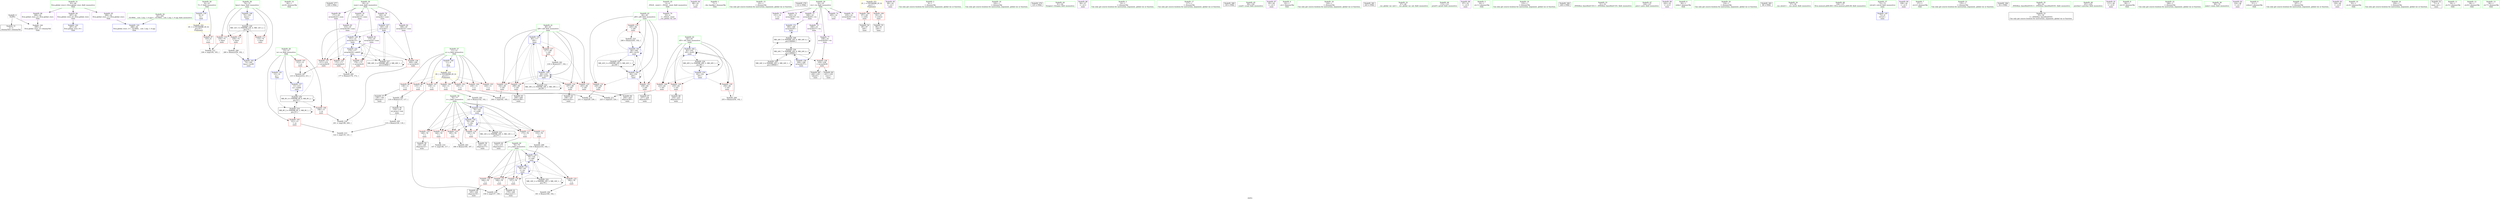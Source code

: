 digraph "SVFG" {
	label="SVFG";

	Node0x55ea3ea250f0 [shape=record,color=grey,label="{NodeID: 0\nNullPtr}"];
	Node0x55ea3ea250f0 -> Node0x55ea3ea44410[style=solid];
	Node0x55ea3ea250f0 -> Node0x55ea3ea4a1a0[style=solid];
	Node0x55ea3ea431f0 [shape=record,color=red,label="{NodeID: 97\n105\<--8\n\<--T\nmain\n}"];
	Node0x55ea3ea431f0 -> Node0x55ea3ea4f020[style=solid];
	Node0x55ea3ea25710 [shape=record,color=green,label="{NodeID: 14\n40\<--1\n.str.8\<--dummyObj\nGlob }"];
	Node0x55ea3ea6d8c0 [shape=record,color=black,label="{NodeID: 277\n109 = PHI()\n}"];
	Node0x55ea3ea43de0 [shape=record,color=red,label="{NodeID: 111\n110\<--74\n\<--kase\nmain\n}"];
	Node0x55ea3ea41e70 [shape=record,color=green,label="{NodeID: 28\n13\<--15\nm\<--m_field_insensitive\nGlob }"];
	Node0x55ea3ea41e70 -> Node0x55ea3ea43900[style=solid];
	Node0x55ea3ea41e70 -> Node0x55ea3ea439d0[style=solid];
	Node0x55ea3ea41e70 -> Node0x55ea3ea43aa0[style=solid];
	Node0x55ea3ea41e70 -> Node0x55ea3ea49ea0[style=solid];
	Node0x55ea3ea41e70 -> Node0x55ea3ea4ac60[style=solid];
	Node0x55ea3ea4ea20 [shape=record,color=grey,label="{NodeID: 208\n255 = Binary(254, 102, )\n}"];
	Node0x55ea3ea4ea20 -> Node0x55ea3ea4b070[style=solid];
	Node0x55ea3ea49170 [shape=record,color=red,label="{NodeID: 125\n203\<--80\n\<--i28\nmain\n}"];
	Node0x55ea3ea49170 -> Node0x55ea3ea44f00[style=solid];
	Node0x55ea3ea42b50 [shape=record,color=green,label="{NodeID: 42\n82\<--83\ni45\<--i45_field_insensitive\nmain\n}"];
	Node0x55ea3ea42b50 -> Node0x55ea3ea493e0[style=solid];
	Node0x55ea3ea42b50 -> Node0x55ea3ea494b0[style=solid];
	Node0x55ea3ea42b50 -> Node0x55ea3ea49580[style=solid];
	Node0x55ea3ea42b50 -> Node0x55ea3ea4ae00[style=solid];
	Node0x55ea3ea42b50 -> Node0x55ea3ea4b070[style=solid];
	Node0x55ea3ea56c20 [shape=record,color=black,label="{NodeID: 222\nMR_16V_2 = PHI(MR_16V_3, MR_16V_1, )\npts\{79 \}\n}"];
	Node0x55ea3ea56c20 -> Node0x55ea3ea4a6b0[style=dashed];
	Node0x55ea3ea56c20 -> Node0x55ea3ea56c20[style=dashed];
	Node0x55ea3ea49cd0 [shape=record,color=blue,label="{NodeID: 139\n8\<--9\nT\<--\nGlob }"];
	Node0x55ea3ea49cd0 -> Node0x55ea3ea60c40[style=dashed];
	Node0x55ea3ea44880 [shape=record,color=black,label="{NodeID: 56\n118\<--116\nsh_prom\<--sub\nmain\n}"];
	Node0x55ea3ea44880 -> Node0x55ea3ea47650[style=solid];
	Node0x55ea3ea4a920 [shape=record,color=blue,label="{NodeID: 153\n78\<--181\nj\<--inc\nmain\n}"];
	Node0x55ea3ea4a920 -> Node0x55ea3ea48c90[style=dashed];
	Node0x55ea3ea4a920 -> Node0x55ea3ea48d60[style=dashed];
	Node0x55ea3ea4a920 -> Node0x55ea3ea48e30[style=dashed];
	Node0x55ea3ea4a920 -> Node0x55ea3ea48f00[style=dashed];
	Node0x55ea3ea4a920 -> Node0x55ea3ea4a6b0[style=dashed];
	Node0x55ea3ea4a920 -> Node0x55ea3ea4a920[style=dashed];
	Node0x55ea3ea4a920 -> Node0x55ea3ea56c20[style=dashed];
	Node0x55ea3ea453e0 [shape=record,color=purple,label="{NodeID: 70\n53\<--4\n\<--_ZStL8__ioinit\n__cxx_global_var_init\n}"];
	Node0x55ea3ea45f40 [shape=record,color=purple,label="{NodeID: 84\n88\<--22\n\<--.str\nmain\n}"];
	Node0x55ea3ea37860 [shape=record,color=green,label="{NodeID: 1\n7\<--1\n__dso_handle\<--dummyObj\nGlob }"];
	Node0x55ea3ea432c0 [shape=record,color=red,label="{NodeID: 98\n115\<--11\n\<--n\nmain\n}"];
	Node0x55ea3ea432c0 -> Node0x55ea3ea46d50[style=solid];
	Node0x55ea3ea25f80 [shape=record,color=green,label="{NodeID: 15\n43\<--1\n\<--dummyObj\nCan only get source location for instruction, argument, global var or function.}"];
	Node0x55ea3ea6cd70 [shape=record,color=black,label="{NodeID: 278\n112 = PHI()\n}"];
	Node0x55ea3ea43eb0 [shape=record,color=red,label="{NodeID: 112\n259\<--74\n\<--kase\nmain\n}"];
	Node0x55ea3ea43eb0 -> Node0x55ea3ea477d0[style=solid];
	Node0x55ea3ea41f40 [shape=record,color=green,label="{NodeID: 29\n16\<--19\nvis\<--vis_field_insensitive\nGlob }"];
	Node0x55ea3ea41f40 -> Node0x55ea3ea454b0[style=solid];
	Node0x55ea3ea41f40 -> Node0x55ea3ea45580[style=solid];
	Node0x55ea3ea41f40 -> Node0x55ea3ea45650[style=solid];
	Node0x55ea3ea41f40 -> Node0x55ea3ea45720[style=solid];
	Node0x55ea3ea41f40 -> Node0x55ea3ea457f0[style=solid];
	Node0x55ea3ea41f40 -> Node0x55ea3ea458c0[style=solid];
	Node0x55ea3ea41f40 -> Node0x55ea3ea45990[style=solid];
	Node0x55ea3ea4eba0 [shape=record,color=grey,label="{NodeID: 209\n154 = Binary(153, 102, )\n}"];
	Node0x55ea3ea4eba0 -> Node0x55ea3ea4a6b0[style=solid];
	Node0x55ea3ea49240 [shape=record,color=red,label="{NodeID: 126\n208\<--80\n\<--i28\nmain\n}"];
	Node0x55ea3ea49240 -> Node0x55ea3ea44fd0[style=solid];
	Node0x55ea3ea42c20 [shape=record,color=green,label="{NodeID: 43\n84\<--85\nj49\<--j49_field_insensitive\nmain\n}"];
	Node0x55ea3ea42c20 -> Node0x55ea3ea49650[style=solid];
	Node0x55ea3ea42c20 -> Node0x55ea3ea49720[style=solid];
	Node0x55ea3ea42c20 -> Node0x55ea3ea497f0[style=solid];
	Node0x55ea3ea42c20 -> Node0x55ea3ea4aed0[style=solid];
	Node0x55ea3ea42c20 -> Node0x55ea3ea4afa0[style=solid];
	Node0x55ea3ea57120 [shape=record,color=black,label="{NodeID: 223\nMR_18V_2 = PHI(MR_18V_3, MR_18V_1, )\npts\{81 \}\n}"];
	Node0x55ea3ea57120 -> Node0x55ea3ea4aac0[style=dashed];
	Node0x55ea3ea57120 -> Node0x55ea3ea57120[style=dashed];
	Node0x55ea3ea49da0 [shape=record,color=blue,label="{NodeID: 140\n11\<--9\nn\<--\nGlob }"];
	Node0x55ea3ea49da0 -> Node0x55ea3ea60d20[style=dashed];
	Node0x55ea3ea44950 [shape=record,color=black,label="{NodeID: 57\n139\<--138\nidxprom\<--\nmain\n}"];
	Node0x55ea3ea4a9f0 [shape=record,color=blue,label="{NodeID: 154\n76\<--186\ni\<--dec\nmain\n}"];
	Node0x55ea3ea4a9f0 -> Node0x55ea3ea43f80[style=dashed];
	Node0x55ea3ea4a9f0 -> Node0x55ea3ea44050[style=dashed];
	Node0x55ea3ea4a9f0 -> Node0x55ea3ea48950[style=dashed];
	Node0x55ea3ea4a9f0 -> Node0x55ea3ea48a20[style=dashed];
	Node0x55ea3ea4a9f0 -> Node0x55ea3ea48af0[style=dashed];
	Node0x55ea3ea4a9f0 -> Node0x55ea3ea48bc0[style=dashed];
	Node0x55ea3ea4a9f0 -> Node0x55ea3ea4a9f0[style=dashed];
	Node0x55ea3ea4a9f0 -> Node0x55ea3ea56720[style=dashed];
	Node0x55ea3ea454b0 [shape=record,color=purple,label="{NodeID: 71\n131\<--16\n\<--vis\nmain\n}"];
	Node0x55ea3ea60120 [shape=record,color=yellow,style=double,label="{NodeID: 251\n2V_1 = ENCHI(MR_2V_0)\npts\{1 \}\nFun[main]}"];
	Node0x55ea3ea60120 -> Node0x55ea3ea43b70[style=dashed];
	Node0x55ea3ea60120 -> Node0x55ea3ea43c40[style=dashed];
	Node0x55ea3ea46010 [shape=record,color=purple,label="{NodeID: 85\n89\<--24\n\<--.str.1\nmain\n}"];
	Node0x55ea3ea25e30 [shape=record,color=green,label="{NodeID: 2\n9\<--1\n\<--dummyObj\nCan only get source location for instruction, argument, global var or function.}"];
	Node0x55ea3ea43390 [shape=record,color=red,label="{NodeID: 99\n138\<--11\n\<--n\nmain\n}"];
	Node0x55ea3ea43390 -> Node0x55ea3ea44950[style=solid];
	Node0x55ea3ea26050 [shape=record,color=green,label="{NodeID: 16\n102\<--1\n\<--dummyObj\nCan only get source location for instruction, argument, global var or function.}"];
	Node0x55ea3ea6ce70 [shape=record,color=black,label="{NodeID: 279\n125 = PHI()\n}"];
	Node0x55ea3ea43f80 [shape=record,color=red,label="{NodeID: 113\n146\<--76\n\<--i\nmain\n}"];
	Node0x55ea3ea43f80 -> Node0x55ea3ea4f320[style=solid];
	Node0x55ea3ea42040 [shape=record,color=green,label="{NodeID: 30\n20\<--21\nnum\<--num_field_insensitive\nGlob }"];
	Node0x55ea3ea42040 -> Node0x55ea3ea45a60[style=solid];
	Node0x55ea3ea42040 -> Node0x55ea3ea45b30[style=solid];
	Node0x55ea3ea42040 -> Node0x55ea3ea45c00[style=solid];
	Node0x55ea3ea42040 -> Node0x55ea3ea45cd0[style=solid];
	Node0x55ea3ea42040 -> Node0x55ea3ea45da0[style=solid];
	Node0x55ea3ea42040 -> Node0x55ea3ea45e70[style=solid];
	Node0x55ea3ea4ed20 [shape=record,color=grey,label="{NodeID: 210\n246 = Binary(245, 102, )\n}"];
	Node0x55ea3ea4ed20 -> Node0x55ea3ea4afa0[style=solid];
	Node0x55ea3ea49310 [shape=record,color=red,label="{NodeID: 127\n217\<--80\n\<--i28\nmain\n}"];
	Node0x55ea3ea49310 -> Node0x55ea3ea47050[style=solid];
	Node0x55ea3ea42cf0 [shape=record,color=green,label="{NodeID: 44\n91\<--92\nfreopen\<--freopen_field_insensitive\n}"];
	Node0x55ea3ea57620 [shape=record,color=black,label="{NodeID: 224\nMR_20V_2 = PHI(MR_20V_3, MR_20V_1, )\npts\{83 \}\n}"];
	Node0x55ea3ea57620 -> Node0x55ea3ea4ae00[style=dashed];
	Node0x55ea3ea57620 -> Node0x55ea3ea57620[style=dashed];
	Node0x55ea3ea49ea0 [shape=record,color=blue,label="{NodeID: 141\n13\<--14\nm\<--\nGlob }"];
	Node0x55ea3ea49ea0 -> Node0x55ea3ea55d20[style=dashed];
	Node0x55ea3ea44a20 [shape=record,color=black,label="{NodeID: 58\n150\<--149\nidxprom12\<--\nmain\n}"];
	Node0x55ea3ea4aac0 [shape=record,color=blue,label="{NodeID: 155\n80\<--117\ni28\<--\nmain\n}"];
	Node0x55ea3ea4aac0 -> Node0x55ea3ea48fd0[style=dashed];
	Node0x55ea3ea4aac0 -> Node0x55ea3ea490a0[style=dashed];
	Node0x55ea3ea4aac0 -> Node0x55ea3ea49170[style=dashed];
	Node0x55ea3ea4aac0 -> Node0x55ea3ea49240[style=dashed];
	Node0x55ea3ea4aac0 -> Node0x55ea3ea49310[style=dashed];
	Node0x55ea3ea4aac0 -> Node0x55ea3ea4ad30[style=dashed];
	Node0x55ea3ea4aac0 -> Node0x55ea3ea57120[style=dashed];
	Node0x55ea3ea45580 [shape=record,color=purple,label="{NodeID: 72\n163\<--16\narrayidx18\<--vis\nmain\n}"];
	Node0x55ea3ea60c40 [shape=record,color=yellow,style=double,label="{NodeID: 252\n4V_1 = ENCHI(MR_4V_0)\npts\{10 \}\nFun[main]}"];
	Node0x55ea3ea60c40 -> Node0x55ea3ea431f0[style=dashed];
	Node0x55ea3ea460e0 [shape=record,color=purple,label="{NodeID: 86\n94\<--27\n\<--.str.2\nmain\n}"];
	Node0x55ea3ea24200 [shape=record,color=green,label="{NodeID: 3\n14\<--1\n\<--dummyObj\nCan only get source location for instruction, argument, global var or function.}"];
	Node0x55ea3ea43460 [shape=record,color=red,label="{NodeID: 100\n142\<--11\n\<--n\nmain\n}"];
	Node0x55ea3ea43460 -> Node0x55ea3ea471d0[style=solid];
	Node0x55ea3ea26120 [shape=record,color=green,label="{NodeID: 17\n117\<--1\n\<--dummyObj\nCan only get source location for instruction, argument, global var or function.}"];
	Node0x55ea3ea6cf70 [shape=record,color=black,label="{NodeID: 280\n130 = PHI()\n}"];
	Node0x55ea3ea44050 [shape=record,color=red,label="{NodeID: 114\n149\<--76\n\<--i\nmain\n}"];
	Node0x55ea3ea44050 -> Node0x55ea3ea44a20[style=solid];
	Node0x55ea3ea42140 [shape=record,color=green,label="{NodeID: 31\n42\<--46\nllvm.global_ctors\<--llvm.global_ctors_field_insensitive\nGlob }"];
	Node0x55ea3ea42140 -> Node0x55ea3ea46760[style=solid];
	Node0x55ea3ea42140 -> Node0x55ea3ea46860[style=solid];
	Node0x55ea3ea42140 -> Node0x55ea3ea430f0[style=solid];
	Node0x55ea3ea4eea0 [shape=record,color=grey,label="{NodeID: 211\n225 = cmp(223, 224, )\n}"];
	Node0x55ea3ea493e0 [shape=record,color=red,label="{NodeID: 128\n223\<--82\n\<--i45\nmain\n}"];
	Node0x55ea3ea493e0 -> Node0x55ea3ea4eea0[style=solid];
	Node0x55ea3ea42df0 [shape=record,color=green,label="{NodeID: 45\n99\<--100\nscanf\<--scanf_field_insensitive\n}"];
	Node0x55ea3ea57b20 [shape=record,color=black,label="{NodeID: 225\nMR_22V_2 = PHI(MR_22V_3, MR_22V_1, )\npts\{85 \}\n}"];
	Node0x55ea3ea57b20 -> Node0x55ea3ea4aed0[style=dashed];
	Node0x55ea3ea57b20 -> Node0x55ea3ea57b20[style=dashed];
	Node0x55ea3ea49fa0 [shape=record,color=blue,label="{NodeID: 142\n287\<--43\nllvm.global_ctors_0\<--\nGlob }"];
	Node0x55ea3ea44af0 [shape=record,color=black,label="{NodeID: 59\n162\<--161\nidxprom17\<--\nmain\n}"];
	Node0x55ea3ea4ab90 [shape=record,color=blue,label="{NodeID: 156\n206\<--168\narrayidx37\<--\nmain\n}"];
	Node0x55ea3ea4ab90 -> Node0x55ea3ea59420[style=dashed];
	Node0x55ea3ea45650 [shape=record,color=purple,label="{NodeID: 73\n166\<--16\narrayidx20\<--vis\nmain\n}"];
	Node0x55ea3ea45650 -> Node0x55ea3ea4a780[style=solid];
	Node0x55ea3ea60d20 [shape=record,color=yellow,style=double,label="{NodeID: 253\n6V_1 = ENCHI(MR_6V_0)\npts\{12 \}\nFun[main]}"];
	Node0x55ea3ea60d20 -> Node0x55ea3ea432c0[style=dashed];
	Node0x55ea3ea60d20 -> Node0x55ea3ea43390[style=dashed];
	Node0x55ea3ea60d20 -> Node0x55ea3ea43460[style=dashed];
	Node0x55ea3ea60d20 -> Node0x55ea3ea43530[style=dashed];
	Node0x55ea3ea60d20 -> Node0x55ea3ea43600[style=dashed];
	Node0x55ea3ea60d20 -> Node0x55ea3ea436d0[style=dashed];
	Node0x55ea3ea60d20 -> Node0x55ea3ea437a0[style=dashed];
	Node0x55ea3ea461b0 [shape=record,color=purple,label="{NodeID: 87\n95\<--29\n\<--.str.3\nmain\n}"];
	Node0x55ea3ea25870 [shape=record,color=green,label="{NodeID: 4\n22\<--1\n.str\<--dummyObj\nGlob }"];
	Node0x55ea3ea43530 [shape=record,color=red,label="{NodeID: 101\n158\<--11\n\<--n\nmain\n}"];
	Node0x55ea3ea43530 -> Node0x55ea3ea4f920[style=solid];
	Node0x55ea3ea261f0 [shape=record,color=green,label="{NodeID: 18\n120\<--1\n\<--dummyObj\nCan only get source location for instruction, argument, global var or function.}"];
	Node0x55ea3ea6d070 [shape=record,color=black,label="{NodeID: 281\n243 = PHI()\n}"];
	Node0x55ea3ea48950 [shape=record,color=red,label="{NodeID: 115\n153\<--76\n\<--i\nmain\n}"];
	Node0x55ea3ea48950 -> Node0x55ea3ea4eba0[style=solid];
	Node0x55ea3ea42240 [shape=record,color=green,label="{NodeID: 32\n47\<--48\n__cxx_global_var_init\<--__cxx_global_var_init_field_insensitive\n}"];
	Node0x55ea3ea4f020 [shape=record,color=grey,label="{NodeID: 212\n106 = cmp(104, 105, )\n}"];
	Node0x55ea3ea494b0 [shape=record,color=red,label="{NodeID: 129\n233\<--82\n\<--i45\nmain\n}"];
	Node0x55ea3ea494b0 -> Node0x55ea3ea450a0[style=solid];
	Node0x55ea3ea42ef0 [shape=record,color=green,label="{NodeID: 46\n113\<--114\nprintf\<--printf_field_insensitive\n}"];
	Node0x55ea3ea58020 [shape=record,color=black,label="{NodeID: 226\nMR_24V_2 = PHI(MR_24V_3, MR_24V_1, )\npts\{190000 \}\n}"];
	Node0x55ea3ea58020 -> Node0x55ea3ea58020[style=dashed];
	Node0x55ea3ea58020 -> Node0x55ea3ea59420[style=dashed];
	Node0x55ea3ea58020 -> Node0x55ea3ea5f630[style=dashed];
	Node0x55ea3ea4a0a0 [shape=record,color=blue,label="{NodeID: 143\n288\<--44\nllvm.global_ctors_1\<--_GLOBAL__sub_I_axp_1_0.cpp\nGlob }"];
	Node0x55ea3ea44bc0 [shape=record,color=black,label="{NodeID: 60\n165\<--164\nidxprom19\<--\nmain\n}"];
	Node0x55ea3ea4ac60 [shape=record,color=blue,label="{NodeID: 157\n13\<--213\nm\<--sub40\nmain\n}"];
	Node0x55ea3ea4ac60 -> Node0x55ea3ea58a20[style=dashed];
	Node0x55ea3ea45720 [shape=record,color=purple,label="{NodeID: 74\n205\<--16\n\<--vis\nmain\n}"];
	Node0x55ea3ea46280 [shape=record,color=purple,label="{NodeID: 88\n97\<--32\n\<--.str.4\nmain\n}"];
	Node0x55ea3ea26c10 [shape=record,color=green,label="{NodeID: 5\n24\<--1\n.str.1\<--dummyObj\nGlob }"];
	Node0x55ea3ea43600 [shape=record,color=red,label="{NodeID: 102\n193\<--11\n\<--n\nmain\n}"];
	Node0x55ea3ea43600 -> Node0x55ea3ea4f7a0[style=solid];
	Node0x55ea3ea262c0 [shape=record,color=green,label="{NodeID: 19\n133\<--1\n\<--dummyObj\nCan only get source location for instruction, argument, global var or function.}"];
	Node0x55ea3ea6d170 [shape=record,color=black,label="{NodeID: 282\n249 = PHI()\n}"];
	Node0x55ea3ea46d50 [shape=record,color=grey,label="{NodeID: 199\n116 = Binary(115, 117, )\n}"];
	Node0x55ea3ea46d50 -> Node0x55ea3ea44880[style=solid];
	Node0x55ea3ea48a20 [shape=record,color=red,label="{NodeID: 116\n161\<--76\n\<--i\nmain\n}"];
	Node0x55ea3ea48a20 -> Node0x55ea3ea44af0[style=solid];
	Node0x55ea3ea42340 [shape=record,color=green,label="{NodeID: 33\n51\<--52\n_ZNSt8ios_base4InitC1Ev\<--_ZNSt8ios_base4InitC1Ev_field_insensitive\n}"];
	Node0x55ea3ea4f1a0 [shape=record,color=grey,label="{NodeID: 213\n122 = cmp(119, 121, )\n}"];
	Node0x55ea3ea49580 [shape=record,color=red,label="{NodeID: 130\n254\<--82\n\<--i45\nmain\n}"];
	Node0x55ea3ea49580 -> Node0x55ea3ea4ea20[style=solid];
	Node0x55ea3ea42ff0 [shape=record,color=green,label="{NodeID: 47\n126\<--127\nputs\<--puts_field_insensitive\n}"];
	Node0x55ea3ea58520 [shape=record,color=black,label="{NodeID: 227\nMR_26V_2 = PHI(MR_26V_3, MR_26V_1, )\npts\{210000 \}\n}"];
	Node0x55ea3ea58520 -> Node0x55ea3ea4a440[style=dashed];
	Node0x55ea3ea58520 -> Node0x55ea3ea58520[style=dashed];
	Node0x55ea3ea4a1a0 [shape=record,color=blue, style = dotted,label="{NodeID: 144\n289\<--3\nllvm.global_ctors_2\<--dummyVal\nGlob }"];
	Node0x55ea3ea44c90 [shape=record,color=black,label="{NodeID: 61\n170\<--169\nidxprom21\<--\nmain\n}"];
	Node0x55ea3ea4ad30 [shape=record,color=blue,label="{NodeID: 158\n80\<--218\ni28\<--inc43\nmain\n}"];
	Node0x55ea3ea4ad30 -> Node0x55ea3ea48fd0[style=dashed];
	Node0x55ea3ea4ad30 -> Node0x55ea3ea490a0[style=dashed];
	Node0x55ea3ea4ad30 -> Node0x55ea3ea49170[style=dashed];
	Node0x55ea3ea4ad30 -> Node0x55ea3ea49240[style=dashed];
	Node0x55ea3ea4ad30 -> Node0x55ea3ea49310[style=dashed];
	Node0x55ea3ea4ad30 -> Node0x55ea3ea4ad30[style=dashed];
	Node0x55ea3ea4ad30 -> Node0x55ea3ea57120[style=dashed];
	Node0x55ea3ea457f0 [shape=record,color=purple,label="{NodeID: 75\n206\<--16\narrayidx37\<--vis\nmain\n}"];
	Node0x55ea3ea457f0 -> Node0x55ea3ea4ab90[style=solid];
	Node0x55ea3ea46350 [shape=record,color=purple,label="{NodeID: 89\n242\<--32\n\<--.str.4\nmain\n}"];
	Node0x55ea3ea26ef0 [shape=record,color=green,label="{NodeID: 6\n26\<--1\nstdin\<--dummyObj\nGlob }"];
	Node0x55ea3ea436d0 [shape=record,color=red,label="{NodeID: 103\n224\<--11\n\<--n\nmain\n}"];
	Node0x55ea3ea436d0 -> Node0x55ea3ea4eea0[style=solid];
	Node0x55ea3ea26390 [shape=record,color=green,label="{NodeID: 20\n134\<--1\n\<--dummyObj\nCan only get source location for instruction, argument, global var or function.}"];
	Node0x55ea3ea6df00 [shape=record,color=black,label="{NodeID: 283\n98 = PHI()\n}"];
	Node0x55ea3ea46ed0 [shape=record,color=grey,label="{NodeID: 200\n177 = Binary(176, 172, )\n}"];
	Node0x55ea3ea46ed0 -> Node0x55ea3ea4a850[style=solid];
	Node0x55ea3ea48af0 [shape=record,color=red,label="{NodeID: 117\n173\<--76\n\<--i\nmain\n}"];
	Node0x55ea3ea48af0 -> Node0x55ea3ea44d60[style=solid];
	Node0x55ea3ea42440 [shape=record,color=green,label="{NodeID: 34\n57\<--58\n__cxa_atexit\<--__cxa_atexit_field_insensitive\n}"];
	Node0x55ea3ea4f320 [shape=record,color=grey,label="{NodeID: 214\n147 = cmp(146, 117, )\n}"];
	Node0x55ea3ea49650 [shape=record,color=red,label="{NodeID: 131\n229\<--84\n\<--j49\nmain\n}"];
	Node0x55ea3ea49650 -> Node0x55ea3ea4f4a0[style=solid];
	Node0x55ea3ea44110 [shape=record,color=green,label="{NodeID: 48\n136\<--137\nllvm.memset.p0i8.i64\<--llvm.memset.p0i8.i64_field_insensitive\n}"];
	Node0x55ea3ea58a20 [shape=record,color=black,label="{NodeID: 228\nMR_8V_4 = PHI(MR_8V_6, MR_8V_2, )\npts\{15 \}\n}"];
	Node0x55ea3ea58a20 -> Node0x55ea3ea439d0[style=dashed];
	Node0x55ea3ea58a20 -> Node0x55ea3ea43aa0[style=dashed];
	Node0x55ea3ea58a20 -> Node0x55ea3ea4ac60[style=dashed];
	Node0x55ea3ea58a20 -> Node0x55ea3ea55d20[style=dashed];
	Node0x55ea3ea58a20 -> Node0x55ea3ea58a20[style=dashed];
	Node0x55ea3ea4a2a0 [shape=record,color=blue,label="{NodeID: 145\n72\<--9\nretval\<--\nmain\n}"];
	Node0x55ea3ea44d60 [shape=record,color=black,label="{NodeID: 62\n174\<--173\nidxprom23\<--\nmain\n}"];
	Node0x55ea3ea4ae00 [shape=record,color=blue,label="{NodeID: 159\n82\<--102\ni45\<--\nmain\n}"];
	Node0x55ea3ea4ae00 -> Node0x55ea3ea493e0[style=dashed];
	Node0x55ea3ea4ae00 -> Node0x55ea3ea494b0[style=dashed];
	Node0x55ea3ea4ae00 -> Node0x55ea3ea49580[style=dashed];
	Node0x55ea3ea4ae00 -> Node0x55ea3ea4b070[style=dashed];
	Node0x55ea3ea4ae00 -> Node0x55ea3ea57620[style=dashed];
	Node0x55ea3ea458c0 [shape=record,color=purple,label="{NodeID: 76\n235\<--16\narrayidx54\<--vis\nmain\n}"];
	Node0x55ea3ea46420 [shape=record,color=purple,label="{NodeID: 90\n108\<--34\n\<--.str.5\nmain\n}"];
	Node0x55ea3ea26f80 [shape=record,color=green,label="{NodeID: 7\n27\<--1\n.str.2\<--dummyObj\nGlob }"];
	Node0x55ea3ea437a0 [shape=record,color=red,label="{NodeID: 104\n230\<--11\n\<--n\nmain\n}"];
	Node0x55ea3ea437a0 -> Node0x55ea3ea4f4a0[style=solid];
	Node0x55ea3ea26460 [shape=record,color=green,label="{NodeID: 21\n135\<--1\n\<--dummyObj\nCan only get source location for instruction, argument, global var or function.}"];
	Node0x55ea3ea6e000 [shape=record,color=black,label="{NodeID: 284\n54 = PHI()\n}"];
	Node0x55ea3ea47050 [shape=record,color=grey,label="{NodeID: 201\n218 = Binary(217, 102, )\n}"];
	Node0x55ea3ea47050 -> Node0x55ea3ea4ad30[style=solid];
	Node0x55ea3ea48bc0 [shape=record,color=red,label="{NodeID: 118\n185\<--76\n\<--i\nmain\n}"];
	Node0x55ea3ea48bc0 -> Node0x55ea3ea47350[style=solid];
	Node0x55ea3ea42540 [shape=record,color=green,label="{NodeID: 35\n56\<--62\n_ZNSt8ios_base4InitD1Ev\<--_ZNSt8ios_base4InitD1Ev_field_insensitive\n}"];
	Node0x55ea3ea42540 -> Node0x55ea3ea445e0[style=solid];
	Node0x55ea3ea4f4a0 [shape=record,color=grey,label="{NodeID: 215\n231 = cmp(229, 230, )\n}"];
	Node0x55ea3ea49720 [shape=record,color=red,label="{NodeID: 132\n236\<--84\n\<--j49\nmain\n}"];
	Node0x55ea3ea49720 -> Node0x55ea3ea45170[style=solid];
	Node0x55ea3ea44210 [shape=record,color=green,label="{NodeID: 49\n251\<--252\nputchar\<--putchar_field_insensitive\n}"];
	Node0x55ea3ea4a370 [shape=record,color=blue,label="{NodeID: 146\n74\<--102\nkase\<--\nmain\n}"];
	Node0x55ea3ea4a370 -> Node0x55ea3ea56220[style=dashed];
	Node0x55ea3ea44e30 [shape=record,color=black,label="{NodeID: 63\n198\<--197\nidxprom32\<--\nmain\n}"];
	Node0x55ea3ea4aed0 [shape=record,color=blue,label="{NodeID: 160\n84\<--102\nj49\<--\nmain\n}"];
	Node0x55ea3ea4aed0 -> Node0x55ea3ea49650[style=dashed];
	Node0x55ea3ea4aed0 -> Node0x55ea3ea49720[style=dashed];
	Node0x55ea3ea4aed0 -> Node0x55ea3ea497f0[style=dashed];
	Node0x55ea3ea4aed0 -> Node0x55ea3ea4aed0[style=dashed];
	Node0x55ea3ea4aed0 -> Node0x55ea3ea4afa0[style=dashed];
	Node0x55ea3ea4aed0 -> Node0x55ea3ea57b20[style=dashed];
	Node0x55ea3ea45990 [shape=record,color=purple,label="{NodeID: 77\n238\<--16\narrayidx56\<--vis\nmain\n}"];
	Node0x55ea3ea45990 -> Node0x55ea3ea49c00[style=solid];
	Node0x55ea3ea464f0 [shape=record,color=purple,label="{NodeID: 91\n111\<--36\n\<--.str.6\nmain\n}"];
	Node0x55ea3ea26d50 [shape=record,color=green,label="{NodeID: 8\n29\<--1\n.str.3\<--dummyObj\nGlob }"];
	Node0x55ea3ea43900 [shape=record,color=red,label="{NodeID: 105\n121\<--13\n\<--m\nmain\n}"];
	Node0x55ea3ea43900 -> Node0x55ea3ea4f1a0[style=solid];
	Node0x55ea3ea26530 [shape=record,color=green,label="{NodeID: 22\n168\<--1\n\<--dummyObj\nCan only get source location for instruction, argument, global var or function.}"];
	Node0x55ea3ea471d0 [shape=record,color=grey,label="{NodeID: 202\n143 = Binary(142, 102, )\n}"];
	Node0x55ea3ea471d0 -> Node0x55ea3ea4a510[style=solid];
	Node0x55ea3ea48c90 [shape=record,color=red,label="{NodeID: 119\n157\<--78\n\<--j\nmain\n}"];
	Node0x55ea3ea48c90 -> Node0x55ea3ea4f920[style=solid];
	Node0x55ea3ea42640 [shape=record,color=green,label="{NodeID: 36\n69\<--70\nmain\<--main_field_insensitive\n}"];
	Node0x55ea3ea4f620 [shape=record,color=grey,label="{NodeID: 216\n201 = cmp(196, 200, )\n}"];
	Node0x55ea3ea497f0 [shape=record,color=red,label="{NodeID: 133\n245\<--84\n\<--j49\nmain\n}"];
	Node0x55ea3ea497f0 -> Node0x55ea3ea4ed20[style=solid];
	Node0x55ea3ea44310 [shape=record,color=green,label="{NodeID: 50\n44\<--283\n_GLOBAL__sub_I_axp_1_0.cpp\<--_GLOBAL__sub_I_axp_1_0.cpp_field_insensitive\n}"];
	Node0x55ea3ea44310 -> Node0x55ea3ea4a0a0[style=solid];
	Node0x55ea3ea59420 [shape=record,color=black,label="{NodeID: 230\nMR_24V_7 = PHI(MR_24V_9, MR_24V_4, )\npts\{190000 \}\n}"];
	Node0x55ea3ea59420 -> Node0x55ea3ea49c00[style=dashed];
	Node0x55ea3ea59420 -> Node0x55ea3ea4ab90[style=dashed];
	Node0x55ea3ea59420 -> Node0x55ea3ea58020[style=dashed];
	Node0x55ea3ea59420 -> Node0x55ea3ea59420[style=dashed];
	Node0x55ea3ea4a440 [shape=record,color=blue,label="{NodeID: 147\n140\<--120\narrayidx\<--\nmain\n}"];
	Node0x55ea3ea4a440 -> Node0x55ea3ea49a60[style=dashed];
	Node0x55ea3ea4a440 -> Node0x55ea3ea49b30[style=dashed];
	Node0x55ea3ea4a440 -> Node0x55ea3ea4a5e0[style=dashed];
	Node0x55ea3ea4a440 -> Node0x55ea3ea58520[style=dashed];
	Node0x55ea3ea44f00 [shape=record,color=black,label="{NodeID: 64\n204\<--203\nidxprom36\<--\nmain\n}"];
	Node0x55ea3ea4afa0 [shape=record,color=blue,label="{NodeID: 161\n84\<--246\nj49\<--inc59\nmain\n}"];
	Node0x55ea3ea4afa0 -> Node0x55ea3ea49650[style=dashed];
	Node0x55ea3ea4afa0 -> Node0x55ea3ea49720[style=dashed];
	Node0x55ea3ea4afa0 -> Node0x55ea3ea497f0[style=dashed];
	Node0x55ea3ea4afa0 -> Node0x55ea3ea4aed0[style=dashed];
	Node0x55ea3ea4afa0 -> Node0x55ea3ea4afa0[style=dashed];
	Node0x55ea3ea4afa0 -> Node0x55ea3ea57b20[style=dashed];
	Node0x55ea3ea45a60 [shape=record,color=purple,label="{NodeID: 78\n140\<--20\narrayidx\<--num\nmain\n}"];
	Node0x55ea3ea45a60 -> Node0x55ea3ea4a440[style=solid];
	Node0x55ea3ea465c0 [shape=record,color=purple,label="{NodeID: 92\n124\<--38\n\<--.str.7\nmain\n}"];
	Node0x55ea3ea252d0 [shape=record,color=green,label="{NodeID: 9\n31\<--1\nstdout\<--dummyObj\nGlob }"];
	Node0x55ea3ea439d0 [shape=record,color=red,label="{NodeID: 106\n196\<--13\n\<--m\nmain\n}"];
	Node0x55ea3ea439d0 -> Node0x55ea3ea4f620[style=solid];
	Node0x55ea3ea26600 [shape=record,color=green,label="{NodeID: 23\n187\<--1\n\<--dummyObj\nCan only get source location for instruction, argument, global var or function.}"];
	Node0x55ea3ea47350 [shape=record,color=grey,label="{NodeID: 203\n186 = Binary(185, 187, )\n}"];
	Node0x55ea3ea47350 -> Node0x55ea3ea4a9f0[style=solid];
	Node0x55ea3ea48d60 [shape=record,color=red,label="{NodeID: 120\n164\<--78\n\<--j\nmain\n}"];
	Node0x55ea3ea48d60 -> Node0x55ea3ea44bc0[style=solid];
	Node0x55ea3ea42740 [shape=record,color=green,label="{NodeID: 37\n72\<--73\nretval\<--retval_field_insensitive\nmain\n}"];
	Node0x55ea3ea42740 -> Node0x55ea3ea4a2a0[style=solid];
	Node0x55ea3ea4f7a0 [shape=record,color=grey,label="{NodeID: 217\n194 = cmp(192, 193, )\n}"];
	Node0x55ea3ea498c0 [shape=record,color=red,label="{NodeID: 134\n172\<--171\n\<--arrayidx22\nmain\n}"];
	Node0x55ea3ea498c0 -> Node0x55ea3ea46ed0[style=solid];
	Node0x55ea3ea44410 [shape=record,color=black,label="{NodeID: 51\n2\<--3\ndummyVal\<--dummyVal\n}"];
	Node0x55ea3ea4a510 [shape=record,color=blue,label="{NodeID: 148\n76\<--143\ni\<--sub8\nmain\n}"];
	Node0x55ea3ea4a510 -> Node0x55ea3ea43f80[style=dashed];
	Node0x55ea3ea4a510 -> Node0x55ea3ea44050[style=dashed];
	Node0x55ea3ea4a510 -> Node0x55ea3ea48950[style=dashed];
	Node0x55ea3ea4a510 -> Node0x55ea3ea48a20[style=dashed];
	Node0x55ea3ea4a510 -> Node0x55ea3ea48af0[style=dashed];
	Node0x55ea3ea4a510 -> Node0x55ea3ea48bc0[style=dashed];
	Node0x55ea3ea4a510 -> Node0x55ea3ea4a9f0[style=dashed];
	Node0x55ea3ea4a510 -> Node0x55ea3ea56720[style=dashed];
	Node0x55ea3ea44fd0 [shape=record,color=black,label="{NodeID: 65\n209\<--208\nidxprom38\<--\nmain\n}"];
	Node0x55ea3ea4b070 [shape=record,color=blue,label="{NodeID: 162\n82\<--255\ni45\<--inc63\nmain\n}"];
	Node0x55ea3ea4b070 -> Node0x55ea3ea493e0[style=dashed];
	Node0x55ea3ea4b070 -> Node0x55ea3ea494b0[style=dashed];
	Node0x55ea3ea4b070 -> Node0x55ea3ea49580[style=dashed];
	Node0x55ea3ea4b070 -> Node0x55ea3ea4b070[style=dashed];
	Node0x55ea3ea4b070 -> Node0x55ea3ea57620[style=dashed];
	Node0x55ea3ea45b30 [shape=record,color=purple,label="{NodeID: 79\n151\<--20\narrayidx13\<--num\nmain\n}"];
	Node0x55ea3ea45b30 -> Node0x55ea3ea4a5e0[style=solid];
	Node0x55ea3ea46690 [shape=record,color=purple,label="{NodeID: 93\n129\<--40\n\<--.str.8\nmain\n}"];
	Node0x55ea3ea253a0 [shape=record,color=green,label="{NodeID: 10\n32\<--1\n.str.4\<--dummyObj\nGlob }"];
	Node0x55ea3ea43aa0 [shape=record,color=red,label="{NodeID: 107\n212\<--13\n\<--m\nmain\n}"];
	Node0x55ea3ea43aa0 -> Node0x55ea3ea4e8a0[style=solid];
	Node0x55ea3ea41b70 [shape=record,color=green,label="{NodeID: 24\n250\<--1\n\<--dummyObj\nCan only get source location for instruction, argument, global var or function.}"];
	Node0x55ea3ea474d0 [shape=record,color=grey,label="{NodeID: 204\n181 = Binary(180, 102, )\n}"];
	Node0x55ea3ea474d0 -> Node0x55ea3ea4a920[style=solid];
	Node0x55ea3ea48e30 [shape=record,color=red,label="{NodeID: 121\n169\<--78\n\<--j\nmain\n}"];
	Node0x55ea3ea48e30 -> Node0x55ea3ea44c90[style=solid];
	Node0x55ea3ea42810 [shape=record,color=green,label="{NodeID: 38\n74\<--75\nkase\<--kase_field_insensitive\nmain\n}"];
	Node0x55ea3ea42810 -> Node0x55ea3ea43d10[style=solid];
	Node0x55ea3ea42810 -> Node0x55ea3ea43de0[style=solid];
	Node0x55ea3ea42810 -> Node0x55ea3ea43eb0[style=solid];
	Node0x55ea3ea42810 -> Node0x55ea3ea4a370[style=solid];
	Node0x55ea3ea42810 -> Node0x55ea3ea4b140[style=solid];
	Node0x55ea3ea4f920 [shape=record,color=grey,label="{NodeID: 218\n159 = cmp(157, 158, )\n}"];
	Node0x55ea3ea49990 [shape=record,color=red,label="{NodeID: 135\n176\<--175\n\<--arrayidx24\nmain\n}"];
	Node0x55ea3ea49990 -> Node0x55ea3ea46ed0[style=solid];
	Node0x55ea3ea44510 [shape=record,color=black,label="{NodeID: 52\n71\<--9\nmain_ret\<--\nmain\n}"];
	Node0x55ea3ea4a5e0 [shape=record,color=blue,label="{NodeID: 149\n151\<--14\narrayidx13\<--\nmain\n}"];
	Node0x55ea3ea4a5e0 -> Node0x55ea3ea498c0[style=dashed];
	Node0x55ea3ea4a5e0 -> Node0x55ea3ea49990[style=dashed];
	Node0x55ea3ea4a5e0 -> Node0x55ea3ea49a60[style=dashed];
	Node0x55ea3ea4a5e0 -> Node0x55ea3ea49b30[style=dashed];
	Node0x55ea3ea4a5e0 -> Node0x55ea3ea4a5e0[style=dashed];
	Node0x55ea3ea4a5e0 -> Node0x55ea3ea4a850[style=dashed];
	Node0x55ea3ea4a5e0 -> Node0x55ea3ea58520[style=dashed];
	Node0x55ea3ea450a0 [shape=record,color=black,label="{NodeID: 66\n234\<--233\nidxprom53\<--\nmain\n}"];
	Node0x55ea3ea4b140 [shape=record,color=blue,label="{NodeID: 163\n74\<--260\nkase\<--inc66\nmain\n}"];
	Node0x55ea3ea4b140 -> Node0x55ea3ea56220[style=dashed];
	Node0x55ea3ea45c00 [shape=record,color=purple,label="{NodeID: 80\n171\<--20\narrayidx22\<--num\nmain\n}"];
	Node0x55ea3ea45c00 -> Node0x55ea3ea498c0[style=solid];
	Node0x55ea3ea46760 [shape=record,color=purple,label="{NodeID: 94\n287\<--42\nllvm.global_ctors_0\<--llvm.global_ctors\nGlob }"];
	Node0x55ea3ea46760 -> Node0x55ea3ea49fa0[style=solid];
	Node0x55ea3ea25470 [shape=record,color=green,label="{NodeID: 11\n34\<--1\n.str.5\<--dummyObj\nGlob }"];
	Node0x55ea3ea43b70 [shape=record,color=red,label="{NodeID: 108\n87\<--26\n\<--stdin\nmain\n}"];
	Node0x55ea3ea43b70 -> Node0x55ea3ea446e0[style=solid];
	Node0x55ea3ea41c00 [shape=record,color=green,label="{NodeID: 25\n4\<--6\n_ZStL8__ioinit\<--_ZStL8__ioinit_field_insensitive\nGlob }"];
	Node0x55ea3ea41c00 -> Node0x55ea3ea453e0[style=solid];
	Node0x55ea3ea47650 [shape=record,color=grey,label="{NodeID: 205\n119 = Binary(120, 118, )\n}"];
	Node0x55ea3ea47650 -> Node0x55ea3ea4f1a0[style=solid];
	Node0x55ea3ea48f00 [shape=record,color=red,label="{NodeID: 122\n180\<--78\n\<--j\nmain\n}"];
	Node0x55ea3ea48f00 -> Node0x55ea3ea474d0[style=solid];
	Node0x55ea3ea428e0 [shape=record,color=green,label="{NodeID: 39\n76\<--77\ni\<--i_field_insensitive\nmain\n}"];
	Node0x55ea3ea428e0 -> Node0x55ea3ea43f80[style=solid];
	Node0x55ea3ea428e0 -> Node0x55ea3ea44050[style=solid];
	Node0x55ea3ea428e0 -> Node0x55ea3ea48950[style=solid];
	Node0x55ea3ea428e0 -> Node0x55ea3ea48a20[style=solid];
	Node0x55ea3ea428e0 -> Node0x55ea3ea48af0[style=solid];
	Node0x55ea3ea428e0 -> Node0x55ea3ea48bc0[style=solid];
	Node0x55ea3ea428e0 -> Node0x55ea3ea4a510[style=solid];
	Node0x55ea3ea428e0 -> Node0x55ea3ea4a9f0[style=solid];
	Node0x55ea3ea55d20 [shape=record,color=black,label="{NodeID: 219\nMR_8V_2 = PHI(MR_8V_3, MR_8V_1, )\npts\{15 \}\n}"];
	Node0x55ea3ea55d20 -> Node0x55ea3ea43900[style=dashed];
	Node0x55ea3ea55d20 -> Node0x55ea3ea55d20[style=dashed];
	Node0x55ea3ea55d20 -> Node0x55ea3ea58a20[style=dashed];
	Node0x55ea3ea49a60 [shape=record,color=red,label="{NodeID: 136\n200\<--199\n\<--arrayidx33\nmain\n}"];
	Node0x55ea3ea49a60 -> Node0x55ea3ea4f620[style=solid];
	Node0x55ea3ea445e0 [shape=record,color=black,label="{NodeID: 53\n55\<--56\n\<--_ZNSt8ios_base4InitD1Ev\nCan only get source location for instruction, argument, global var or function.}"];
	Node0x55ea3ea4a6b0 [shape=record,color=blue,label="{NodeID: 150\n78\<--154\nj\<--add\nmain\n}"];
	Node0x55ea3ea4a6b0 -> Node0x55ea3ea48c90[style=dashed];
	Node0x55ea3ea4a6b0 -> Node0x55ea3ea48d60[style=dashed];
	Node0x55ea3ea4a6b0 -> Node0x55ea3ea48e30[style=dashed];
	Node0x55ea3ea4a6b0 -> Node0x55ea3ea48f00[style=dashed];
	Node0x55ea3ea4a6b0 -> Node0x55ea3ea4a6b0[style=dashed];
	Node0x55ea3ea4a6b0 -> Node0x55ea3ea4a920[style=dashed];
	Node0x55ea3ea4a6b0 -> Node0x55ea3ea56c20[style=dashed];
	Node0x55ea3ea45170 [shape=record,color=black,label="{NodeID: 67\n237\<--236\nidxprom55\<--\nmain\n}"];
	Node0x55ea3ea45cd0 [shape=record,color=purple,label="{NodeID: 81\n175\<--20\narrayidx24\<--num\nmain\n}"];
	Node0x55ea3ea45cd0 -> Node0x55ea3ea49990[style=solid];
	Node0x55ea3ea45cd0 -> Node0x55ea3ea4a850[style=solid];
	Node0x55ea3ea46860 [shape=record,color=purple,label="{NodeID: 95\n288\<--42\nllvm.global_ctors_1\<--llvm.global_ctors\nGlob }"];
	Node0x55ea3ea46860 -> Node0x55ea3ea4a0a0[style=solid];
	Node0x55ea3ea25570 [shape=record,color=green,label="{NodeID: 12\n36\<--1\n.str.6\<--dummyObj\nGlob }"];
	Node0x55ea3ea43c40 [shape=record,color=red,label="{NodeID: 109\n93\<--31\n\<--stdout\nmain\n}"];
	Node0x55ea3ea43c40 -> Node0x55ea3ea447b0[style=solid];
	Node0x55ea3ea41cd0 [shape=record,color=green,label="{NodeID: 26\n8\<--10\nT\<--T_field_insensitive\nGlob }"];
	Node0x55ea3ea41cd0 -> Node0x55ea3ea431f0[style=solid];
	Node0x55ea3ea41cd0 -> Node0x55ea3ea49cd0[style=solid];
	Node0x55ea3ea477d0 [shape=record,color=grey,label="{NodeID: 206\n260 = Binary(259, 102, )\n}"];
	Node0x55ea3ea477d0 -> Node0x55ea3ea4b140[style=solid];
	Node0x55ea3ea48fd0 [shape=record,color=red,label="{NodeID: 123\n192\<--80\n\<--i28\nmain\n}"];
	Node0x55ea3ea48fd0 -> Node0x55ea3ea4f7a0[style=solid];
	Node0x55ea3ea429b0 [shape=record,color=green,label="{NodeID: 40\n78\<--79\nj\<--j_field_insensitive\nmain\n}"];
	Node0x55ea3ea429b0 -> Node0x55ea3ea48c90[style=solid];
	Node0x55ea3ea429b0 -> Node0x55ea3ea48d60[style=solid];
	Node0x55ea3ea429b0 -> Node0x55ea3ea48e30[style=solid];
	Node0x55ea3ea429b0 -> Node0x55ea3ea48f00[style=solid];
	Node0x55ea3ea429b0 -> Node0x55ea3ea4a6b0[style=solid];
	Node0x55ea3ea429b0 -> Node0x55ea3ea4a920[style=solid];
	Node0x55ea3ea56220 [shape=record,color=black,label="{NodeID: 220\nMR_12V_3 = PHI(MR_12V_4, MR_12V_2, )\npts\{75 \}\n}"];
	Node0x55ea3ea56220 -> Node0x55ea3ea43d10[style=dashed];
	Node0x55ea3ea56220 -> Node0x55ea3ea43de0[style=dashed];
	Node0x55ea3ea56220 -> Node0x55ea3ea43eb0[style=dashed];
	Node0x55ea3ea56220 -> Node0x55ea3ea4b140[style=dashed];
	Node0x55ea3ea49b30 [shape=record,color=red,label="{NodeID: 137\n211\<--210\n\<--arrayidx39\nmain\n}"];
	Node0x55ea3ea49b30 -> Node0x55ea3ea4e8a0[style=solid];
	Node0x55ea3ea446e0 [shape=record,color=black,label="{NodeID: 54\n90\<--87\ncall\<--\nmain\n}"];
	Node0x55ea3ea4a780 [shape=record,color=blue,label="{NodeID: 151\n166\<--168\narrayidx20\<--\nmain\n}"];
	Node0x55ea3ea4a780 -> Node0x55ea3ea5f630[style=dashed];
	Node0x55ea3ea45240 [shape=record,color=black,label="{NodeID: 68\n240\<--239\ntobool\<--\nmain\n}"];
	Node0x55ea3ea5f630 [shape=record,color=black,label="{NodeID: 248\nMR_24V_5 = PHI(MR_24V_6, MR_24V_4, )\npts\{190000 \}\n}"];
	Node0x55ea3ea5f630 -> Node0x55ea3ea4a780[style=dashed];
	Node0x55ea3ea5f630 -> Node0x55ea3ea59420[style=dashed];
	Node0x55ea3ea5f630 -> Node0x55ea3ea5f630[style=dashed];
	Node0x55ea3ea45da0 [shape=record,color=purple,label="{NodeID: 82\n199\<--20\narrayidx33\<--num\nmain\n}"];
	Node0x55ea3ea45da0 -> Node0x55ea3ea49a60[style=solid];
	Node0x55ea3ea430f0 [shape=record,color=purple,label="{NodeID: 96\n289\<--42\nllvm.global_ctors_2\<--llvm.global_ctors\nGlob }"];
	Node0x55ea3ea430f0 -> Node0x55ea3ea4a1a0[style=solid];
	Node0x55ea3ea25640 [shape=record,color=green,label="{NodeID: 13\n38\<--1\n.str.7\<--dummyObj\nGlob }"];
	Node0x55ea3ea43d10 [shape=record,color=red,label="{NodeID: 110\n104\<--74\n\<--kase\nmain\n}"];
	Node0x55ea3ea43d10 -> Node0x55ea3ea4f020[style=solid];
	Node0x55ea3ea41da0 [shape=record,color=green,label="{NodeID: 27\n11\<--12\nn\<--n_field_insensitive\nGlob }"];
	Node0x55ea3ea41da0 -> Node0x55ea3ea432c0[style=solid];
	Node0x55ea3ea41da0 -> Node0x55ea3ea43390[style=solid];
	Node0x55ea3ea41da0 -> Node0x55ea3ea43460[style=solid];
	Node0x55ea3ea41da0 -> Node0x55ea3ea43530[style=solid];
	Node0x55ea3ea41da0 -> Node0x55ea3ea43600[style=solid];
	Node0x55ea3ea41da0 -> Node0x55ea3ea436d0[style=solid];
	Node0x55ea3ea41da0 -> Node0x55ea3ea437a0[style=solid];
	Node0x55ea3ea41da0 -> Node0x55ea3ea49da0[style=solid];
	Node0x55ea3ea4e8a0 [shape=record,color=grey,label="{NodeID: 207\n213 = Binary(212, 211, )\n}"];
	Node0x55ea3ea4e8a0 -> Node0x55ea3ea4ac60[style=solid];
	Node0x55ea3ea490a0 [shape=record,color=red,label="{NodeID: 124\n197\<--80\n\<--i28\nmain\n}"];
	Node0x55ea3ea490a0 -> Node0x55ea3ea44e30[style=solid];
	Node0x55ea3ea42a80 [shape=record,color=green,label="{NodeID: 41\n80\<--81\ni28\<--i28_field_insensitive\nmain\n}"];
	Node0x55ea3ea42a80 -> Node0x55ea3ea48fd0[style=solid];
	Node0x55ea3ea42a80 -> Node0x55ea3ea490a0[style=solid];
	Node0x55ea3ea42a80 -> Node0x55ea3ea49170[style=solid];
	Node0x55ea3ea42a80 -> Node0x55ea3ea49240[style=solid];
	Node0x55ea3ea42a80 -> Node0x55ea3ea49310[style=solid];
	Node0x55ea3ea42a80 -> Node0x55ea3ea4aac0[style=solid];
	Node0x55ea3ea42a80 -> Node0x55ea3ea4ad30[style=solid];
	Node0x55ea3ea56720 [shape=record,color=black,label="{NodeID: 221\nMR_14V_2 = PHI(MR_14V_3, MR_14V_1, )\npts\{77 \}\n}"];
	Node0x55ea3ea56720 -> Node0x55ea3ea4a510[style=dashed];
	Node0x55ea3ea56720 -> Node0x55ea3ea56720[style=dashed];
	Node0x55ea3ea49c00 [shape=record,color=red,label="{NodeID: 138\n239\<--238\n\<--arrayidx56\nmain\n}"];
	Node0x55ea3ea49c00 -> Node0x55ea3ea45240[style=solid];
	Node0x55ea3ea49c00 -> Node0x55ea3ea45310[style=solid];
	Node0x55ea3ea447b0 [shape=record,color=black,label="{NodeID: 55\n96\<--93\ncall1\<--\nmain\n}"];
	Node0x55ea3ea4a850 [shape=record,color=blue,label="{NodeID: 152\n175\<--177\narrayidx24\<--add25\nmain\n}"];
	Node0x55ea3ea4a850 -> Node0x55ea3ea498c0[style=dashed];
	Node0x55ea3ea4a850 -> Node0x55ea3ea49990[style=dashed];
	Node0x55ea3ea4a850 -> Node0x55ea3ea49a60[style=dashed];
	Node0x55ea3ea4a850 -> Node0x55ea3ea49b30[style=dashed];
	Node0x55ea3ea4a850 -> Node0x55ea3ea4a5e0[style=dashed];
	Node0x55ea3ea4a850 -> Node0x55ea3ea4a850[style=dashed];
	Node0x55ea3ea4a850 -> Node0x55ea3ea58520[style=dashed];
	Node0x55ea3ea45310 [shape=record,color=black,label="{NodeID: 69\n241\<--239\nconv\<--\nmain\n}"];
	Node0x55ea3ea45e70 [shape=record,color=purple,label="{NodeID: 83\n210\<--20\narrayidx39\<--num\nmain\n}"];
	Node0x55ea3ea45e70 -> Node0x55ea3ea49b30[style=solid];
}
